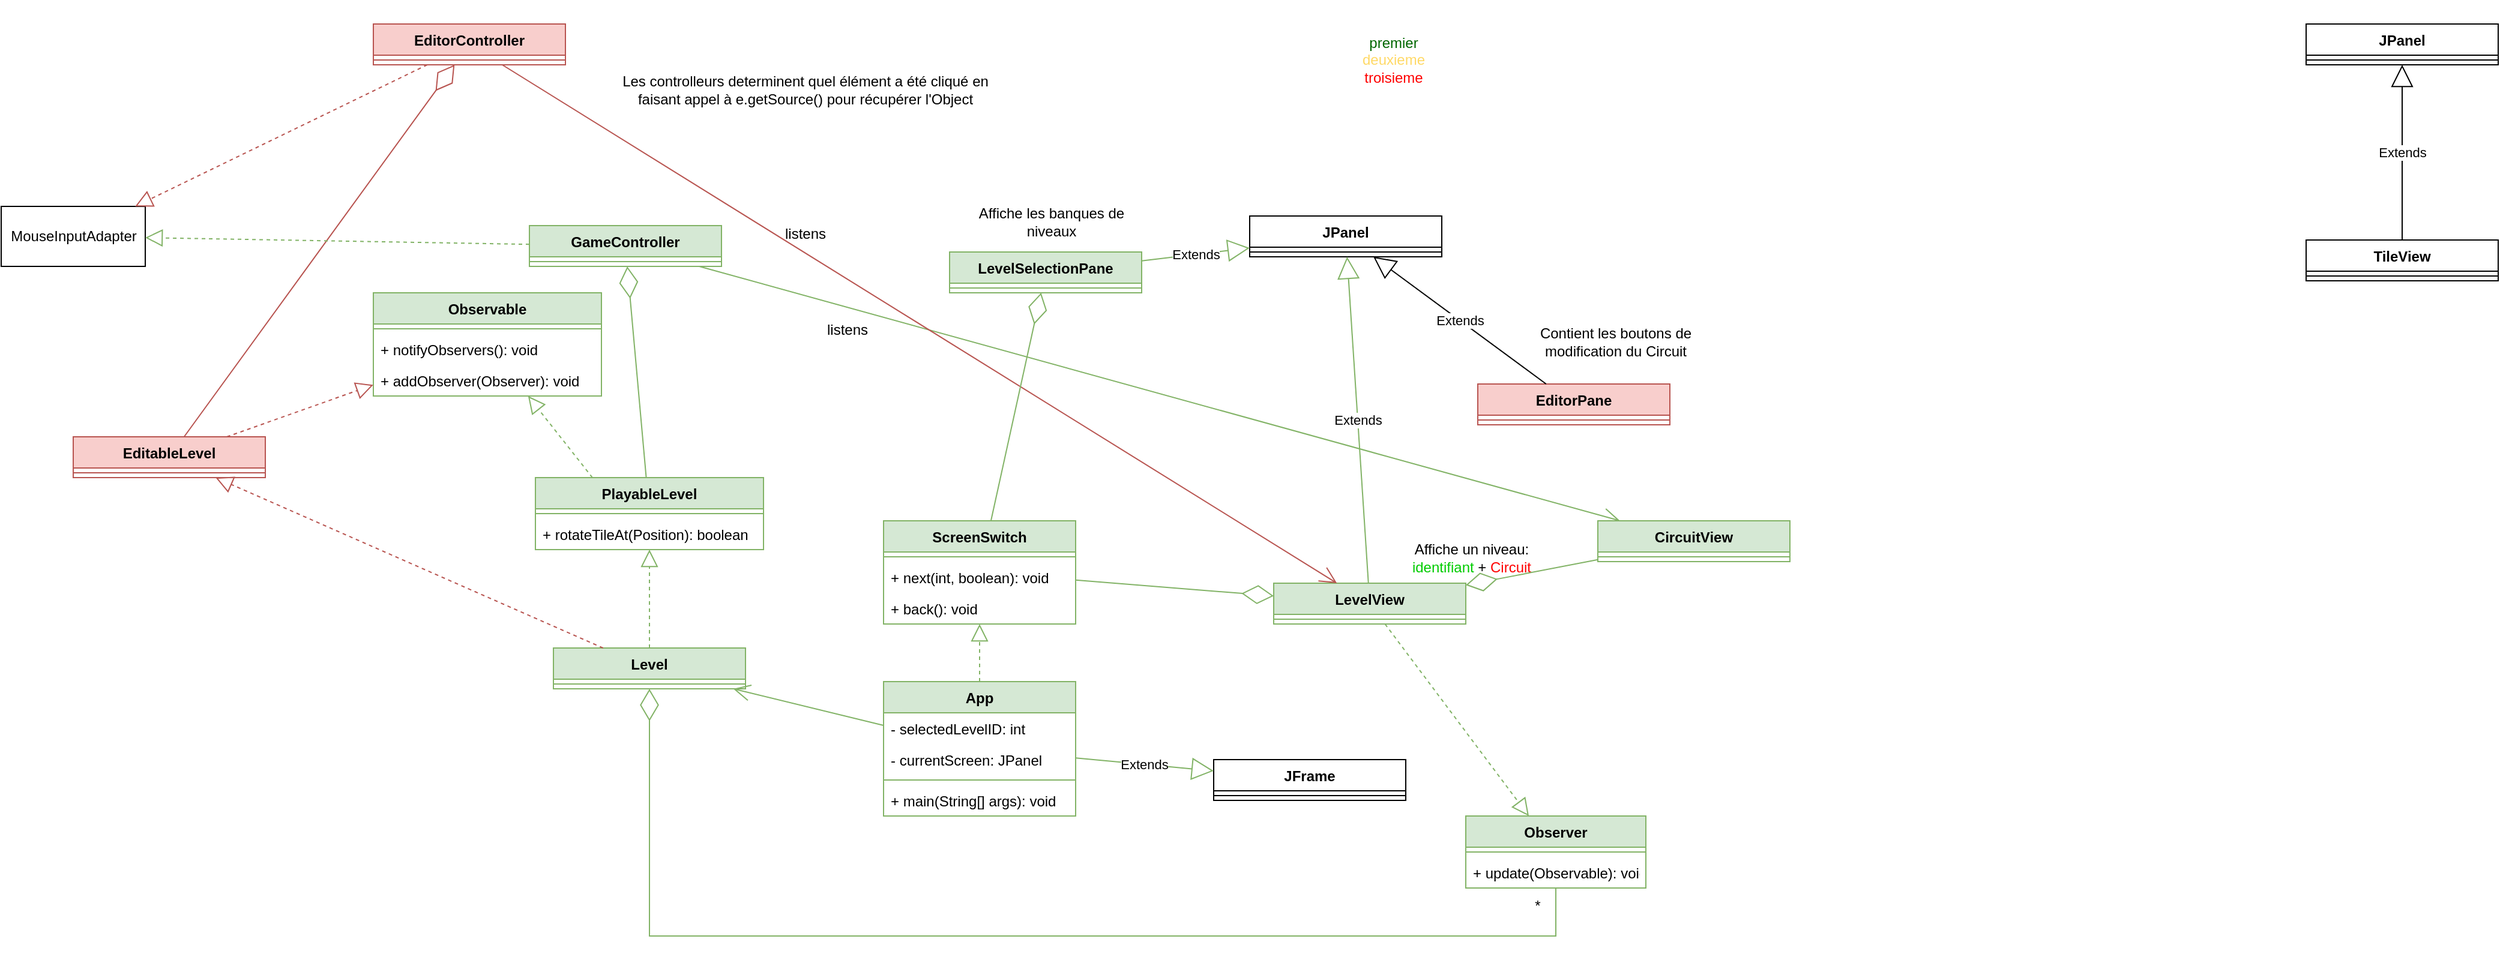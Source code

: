 <mxfile version="20.8.16" type="device"><diagram name="Page-1" id="JAQwBNDd1pd9UIyZkIjr"><mxGraphModel dx="2603" dy="775" grid="1" gridSize="10" guides="1" tooltips="1" connect="1" arrows="1" fold="1" page="1" pageScale="1" pageWidth="1169" pageHeight="827" math="0" shadow="0"><root><mxCell id="0"/><mxCell id="1" parent="0"/><mxCell id="zjuk3pwPPc6t9pfqDr6k-1" value="App" style="swimlane;fontStyle=1;align=center;verticalAlign=top;childLayout=stackLayout;horizontal=1;startSize=26;horizontalStack=0;resizeParent=1;resizeParentMax=0;resizeLast=0;collapsible=1;marginBottom=0;fillColor=#d5e8d4;strokeColor=#82b366;" parent="1" vertex="1"><mxGeometry x="505" y="588" width="160" height="112" as="geometry"/></mxCell><mxCell id="zjuk3pwPPc6t9pfqDr6k-13" value="- selectedLevelID: int" style="text;strokeColor=none;fillColor=none;align=left;verticalAlign=top;spacingLeft=4;spacingRight=4;overflow=hidden;rotatable=0;points=[[0,0.5],[1,0.5]];portConstraint=eastwest;" parent="zjuk3pwPPc6t9pfqDr6k-1" vertex="1"><mxGeometry y="26" width="160" height="26" as="geometry"/></mxCell><mxCell id="e_LmsacBph85bm4GVNYZ-1" value="- currentScreen: JPanel" style="text;strokeColor=none;fillColor=none;align=left;verticalAlign=top;spacingLeft=4;spacingRight=4;overflow=hidden;rotatable=0;points=[[0,0.5],[1,0.5]];portConstraint=eastwest;" parent="zjuk3pwPPc6t9pfqDr6k-1" vertex="1"><mxGeometry y="52" width="160" height="26" as="geometry"/></mxCell><mxCell id="zjuk3pwPPc6t9pfqDr6k-3" value="" style="line;strokeWidth=1;fillColor=none;align=left;verticalAlign=middle;spacingTop=-1;spacingLeft=3;spacingRight=3;rotatable=0;labelPosition=right;points=[];portConstraint=eastwest;strokeColor=inherit;" parent="zjuk3pwPPc6t9pfqDr6k-1" vertex="1"><mxGeometry y="78" width="160" height="8" as="geometry"/></mxCell><mxCell id="zjuk3pwPPc6t9pfqDr6k-109" value="+ main(String[] args): void" style="text;strokeColor=none;fillColor=none;align=left;verticalAlign=top;spacingLeft=4;spacingRight=4;overflow=hidden;rotatable=0;points=[[0,0.5],[1,0.5]];portConstraint=eastwest;" parent="zjuk3pwPPc6t9pfqDr6k-1" vertex="1"><mxGeometry y="86" width="160" height="26" as="geometry"/></mxCell><mxCell id="zjuk3pwPPc6t9pfqDr6k-5" value="Level" style="swimlane;fontStyle=1;align=center;verticalAlign=top;childLayout=stackLayout;horizontal=1;startSize=26;horizontalStack=0;resizeParent=1;resizeParentMax=0;resizeLast=0;collapsible=1;marginBottom=0;fillColor=#d5e8d4;strokeColor=#82b366;" parent="1" vertex="1"><mxGeometry x="230" y="560" width="160" height="34" as="geometry"/></mxCell><mxCell id="zjuk3pwPPc6t9pfqDr6k-6" value="" style="line;strokeWidth=1;fillColor=none;align=left;verticalAlign=middle;spacingTop=-1;spacingLeft=3;spacingRight=3;rotatable=0;labelPosition=right;points=[];portConstraint=eastwest;strokeColor=inherit;" parent="zjuk3pwPPc6t9pfqDr6k-5" vertex="1"><mxGeometry y="26" width="160" height="8" as="geometry"/></mxCell><mxCell id="zjuk3pwPPc6t9pfqDr6k-14" value="EditorController" style="swimlane;fontStyle=1;align=center;verticalAlign=top;childLayout=stackLayout;horizontal=1;startSize=26;horizontalStack=0;resizeParent=1;resizeParentMax=0;resizeLast=0;collapsible=1;marginBottom=0;fillColor=#f8cecc;strokeColor=#b85450;" parent="1" vertex="1"><mxGeometry x="80" y="40" width="160" height="34" as="geometry"/></mxCell><mxCell id="zjuk3pwPPc6t9pfqDr6k-16" value="" style="line;strokeWidth=1;fillColor=none;align=left;verticalAlign=middle;spacingTop=-1;spacingLeft=3;spacingRight=3;rotatable=0;labelPosition=right;points=[];portConstraint=eastwest;strokeColor=inherit;" parent="zjuk3pwPPc6t9pfqDr6k-14" vertex="1"><mxGeometry y="26" width="160" height="8" as="geometry"/></mxCell><mxCell id="zjuk3pwPPc6t9pfqDr6k-18" value="" style="endArrow=diamondThin;endFill=0;endSize=24;html=1;rounded=0;fillColor=#f8cecc;strokeColor=#b85450;" parent="1" source="zjuk3pwPPc6t9pfqDr6k-67" target="zjuk3pwPPc6t9pfqDr6k-14" edge="1"><mxGeometry width="160" relative="1" as="geometry"><mxPoint x="130" y="509.918" as="sourcePoint"/><mxPoint x="240" y="515.755" as="targetPoint"/></mxGeometry></mxCell><mxCell id="zjuk3pwPPc6t9pfqDr6k-19" value="GameController" style="swimlane;fontStyle=1;align=center;verticalAlign=top;childLayout=stackLayout;horizontal=1;startSize=26;horizontalStack=0;resizeParent=1;resizeParentMax=0;resizeLast=0;collapsible=1;marginBottom=0;fillColor=#d5e8d4;strokeColor=#82b366;" parent="1" vertex="1"><mxGeometry x="210" y="208" width="160" height="34" as="geometry"/></mxCell><mxCell id="zjuk3pwPPc6t9pfqDr6k-21" value="" style="line;strokeWidth=1;fillColor=none;align=left;verticalAlign=middle;spacingTop=-1;spacingLeft=3;spacingRight=3;rotatable=0;labelPosition=right;points=[];portConstraint=eastwest;strokeColor=inherit;" parent="zjuk3pwPPc6t9pfqDr6k-19" vertex="1"><mxGeometry y="26" width="160" height="8" as="geometry"/></mxCell><mxCell id="zjuk3pwPPc6t9pfqDr6k-23" value="" style="endArrow=diamondThin;endFill=0;endSize=24;html=1;rounded=0;fillColor=#d5e8d4;strokeColor=#82b366;" parent="1" source="zjuk3pwPPc6t9pfqDr6k-69" target="zjuk3pwPPc6t9pfqDr6k-19" edge="1"><mxGeometry width="160" relative="1" as="geometry"><mxPoint x="310.49" y="490" as="sourcePoint"/><mxPoint x="223.631" y="216" as="targetPoint"/></mxGeometry></mxCell><mxCell id="zjuk3pwPPc6t9pfqDr6k-24" value="MouseInputAdapter" style="html=1;" parent="1" vertex="1"><mxGeometry x="-230" y="192" width="120" height="50" as="geometry"/></mxCell><mxCell id="zjuk3pwPPc6t9pfqDr6k-25" value="" style="endArrow=block;dashed=1;endFill=0;endSize=12;html=1;rounded=0;fillColor=#f8cecc;strokeColor=#b85450;" parent="1" source="zjuk3pwPPc6t9pfqDr6k-14" target="zjuk3pwPPc6t9pfqDr6k-24" edge="1"><mxGeometry width="160" relative="1" as="geometry"><mxPoint x="520" y="240" as="sourcePoint"/><mxPoint x="680" y="240" as="targetPoint"/></mxGeometry></mxCell><mxCell id="zjuk3pwPPc6t9pfqDr6k-26" value="" style="endArrow=block;dashed=1;endFill=0;endSize=12;html=1;rounded=0;fillColor=#d5e8d4;strokeColor=#82b366;" parent="1" source="zjuk3pwPPc6t9pfqDr6k-19" target="zjuk3pwPPc6t9pfqDr6k-24" edge="1"><mxGeometry width="160" relative="1" as="geometry"><mxPoint x="240.904" y="50" as="sourcePoint"/><mxPoint x="438.777" y="-70" as="targetPoint"/></mxGeometry></mxCell><mxCell id="zjuk3pwPPc6t9pfqDr6k-31" value="Observable" style="swimlane;fontStyle=1;align=center;verticalAlign=top;childLayout=stackLayout;horizontal=1;startSize=26;horizontalStack=0;resizeParent=1;resizeParentMax=0;resizeLast=0;collapsible=1;marginBottom=0;fillColor=#d5e8d4;strokeColor=#82b366;" parent="1" vertex="1"><mxGeometry x="80" y="264" width="190" height="86" as="geometry"/></mxCell><mxCell id="zjuk3pwPPc6t9pfqDr6k-33" value="" style="line;strokeWidth=1;fillColor=none;align=left;verticalAlign=middle;spacingTop=-1;spacingLeft=3;spacingRight=3;rotatable=0;labelPosition=right;points=[];portConstraint=eastwest;strokeColor=inherit;" parent="zjuk3pwPPc6t9pfqDr6k-31" vertex="1"><mxGeometry y="26" width="190" height="8" as="geometry"/></mxCell><mxCell id="zjuk3pwPPc6t9pfqDr6k-35" value="+ notifyObservers(): void" style="text;strokeColor=none;fillColor=none;align=left;verticalAlign=top;spacingLeft=4;spacingRight=4;overflow=hidden;rotatable=0;points=[[0,0.5],[1,0.5]];portConstraint=eastwest;" parent="zjuk3pwPPc6t9pfqDr6k-31" vertex="1"><mxGeometry y="34" width="190" height="26" as="geometry"/></mxCell><mxCell id="zjuk3pwPPc6t9pfqDr6k-34" value="+ addObserver(Observer): void" style="text;strokeColor=none;fillColor=none;align=left;verticalAlign=top;spacingLeft=4;spacingRight=4;overflow=hidden;rotatable=0;points=[[0,0.5],[1,0.5]];portConstraint=eastwest;" parent="zjuk3pwPPc6t9pfqDr6k-31" vertex="1"><mxGeometry y="60" width="190" height="26" as="geometry"/></mxCell><mxCell id="zjuk3pwPPc6t9pfqDr6k-36" value="" style="endArrow=block;dashed=1;endFill=0;endSize=12;html=1;rounded=0;fillColor=#d5e8d4;strokeColor=#82b366;exitX=0.25;exitY=0;exitDx=0;exitDy=0;" parent="1" source="zjuk3pwPPc6t9pfqDr6k-69" target="zjuk3pwPPc6t9pfqDr6k-31" edge="1"><mxGeometry width="160" relative="1" as="geometry"><mxPoint x="347.391" y="210" as="sourcePoint"/><mxPoint x="469.13" y="-70" as="targetPoint"/></mxGeometry></mxCell><mxCell id="zjuk3pwPPc6t9pfqDr6k-39" value="Observer" style="swimlane;fontStyle=1;align=center;verticalAlign=top;childLayout=stackLayout;horizontal=1;startSize=26;horizontalStack=0;resizeParent=1;resizeParentMax=0;resizeLast=0;collapsible=1;marginBottom=0;fillColor=#d5e8d4;strokeColor=#82b366;" parent="1" vertex="1"><mxGeometry x="990" y="700" width="150" height="60" as="geometry"/></mxCell><mxCell id="zjuk3pwPPc6t9pfqDr6k-40" value="" style="line;strokeWidth=1;fillColor=none;align=left;verticalAlign=middle;spacingTop=-1;spacingLeft=3;spacingRight=3;rotatable=0;labelPosition=right;points=[];portConstraint=eastwest;strokeColor=inherit;" parent="zjuk3pwPPc6t9pfqDr6k-39" vertex="1"><mxGeometry y="26" width="150" height="8" as="geometry"/></mxCell><mxCell id="zjuk3pwPPc6t9pfqDr6k-42" value="+ update(Observable): void" style="text;strokeColor=none;fillColor=none;align=left;verticalAlign=top;spacingLeft=4;spacingRight=4;overflow=hidden;rotatable=0;points=[[0,0.5],[1,0.5]];portConstraint=eastwest;" parent="zjuk3pwPPc6t9pfqDr6k-39" vertex="1"><mxGeometry y="34" width="150" height="26" as="geometry"/></mxCell><mxCell id="zjuk3pwPPc6t9pfqDr6k-45" value="EditorPane" style="swimlane;fontStyle=1;align=center;verticalAlign=top;childLayout=stackLayout;horizontal=1;startSize=26;horizontalStack=0;resizeParent=1;resizeParentMax=0;resizeLast=0;collapsible=1;marginBottom=0;fillColor=#f8cecc;strokeColor=#b85450;" parent="1" vertex="1"><mxGeometry x="1000" y="340" width="160" height="34" as="geometry"/></mxCell><mxCell id="zjuk3pwPPc6t9pfqDr6k-46" value="" style="line;strokeWidth=1;fillColor=none;align=left;verticalAlign=middle;spacingTop=-1;spacingLeft=3;spacingRight=3;rotatable=0;labelPosition=right;points=[];portConstraint=eastwest;strokeColor=inherit;" parent="zjuk3pwPPc6t9pfqDr6k-45" vertex="1"><mxGeometry y="26" width="160" height="8" as="geometry"/></mxCell><mxCell id="zjuk3pwPPc6t9pfqDr6k-61" value="*" style="text;html=1;strokeColor=none;fillColor=none;align=center;verticalAlign=middle;whiteSpace=wrap;rounded=0;" parent="1" vertex="1"><mxGeometry x="1020" y="760" width="60" height="30" as="geometry"/></mxCell><mxCell id="zjuk3pwPPc6t9pfqDr6k-67" value="EditableLevel" style="swimlane;fontStyle=1;align=center;verticalAlign=top;childLayout=stackLayout;horizontal=1;startSize=26;horizontalStack=0;resizeParent=1;resizeParentMax=0;resizeLast=0;collapsible=1;marginBottom=0;fillColor=#f8cecc;strokeColor=#b85450;" parent="1" vertex="1"><mxGeometry x="-170" y="384" width="160" height="34" as="geometry"/></mxCell><mxCell id="zjuk3pwPPc6t9pfqDr6k-68" value="" style="line;strokeWidth=1;fillColor=none;align=left;verticalAlign=middle;spacingTop=-1;spacingLeft=3;spacingRight=3;rotatable=0;labelPosition=right;points=[];portConstraint=eastwest;strokeColor=inherit;" parent="zjuk3pwPPc6t9pfqDr6k-67" vertex="1"><mxGeometry y="26" width="160" height="8" as="geometry"/></mxCell><mxCell id="zjuk3pwPPc6t9pfqDr6k-69" value="PlayableLevel" style="swimlane;fontStyle=1;align=center;verticalAlign=top;childLayout=stackLayout;horizontal=1;startSize=26;horizontalStack=0;resizeParent=1;resizeParentMax=0;resizeLast=0;collapsible=1;marginBottom=0;fillColor=#d5e8d4;strokeColor=#82b366;" parent="1" vertex="1"><mxGeometry x="215" y="418" width="190" height="60" as="geometry"/></mxCell><mxCell id="zjuk3pwPPc6t9pfqDr6k-70" value="" style="line;strokeWidth=1;fillColor=none;align=left;verticalAlign=middle;spacingTop=-1;spacingLeft=3;spacingRight=3;rotatable=0;labelPosition=right;points=[];portConstraint=eastwest;strokeColor=inherit;" parent="zjuk3pwPPc6t9pfqDr6k-69" vertex="1"><mxGeometry y="26" width="190" height="8" as="geometry"/></mxCell><mxCell id="DojNy0vPvzfXY8zGpYMq-1" value="+ rotateTileAt(Position): boolean" style="text;strokeColor=none;fillColor=none;align=left;verticalAlign=top;spacingLeft=4;spacingRight=4;overflow=hidden;rotatable=0;points=[[0,0.5],[1,0.5]];portConstraint=eastwest;" parent="zjuk3pwPPc6t9pfqDr6k-69" vertex="1"><mxGeometry y="34" width="190" height="26" as="geometry"/></mxCell><mxCell id="zjuk3pwPPc6t9pfqDr6k-71" value="" style="endArrow=block;dashed=1;endFill=0;endSize=12;html=1;rounded=0;fillColor=#d5e8d4;strokeColor=#82b366;" parent="1" source="zjuk3pwPPc6t9pfqDr6k-5" target="zjuk3pwPPc6t9pfqDr6k-69" edge="1"><mxGeometry width="160" relative="1" as="geometry"><mxPoint x="407.467" y="360" as="sourcePoint"/><mxPoint x="-100" y="241.062" as="targetPoint"/></mxGeometry></mxCell><mxCell id="zjuk3pwPPc6t9pfqDr6k-72" value="" style="endArrow=block;dashed=1;endFill=0;endSize=12;html=1;rounded=0;fillColor=#f8cecc;strokeColor=#b85450;" parent="1" source="zjuk3pwPPc6t9pfqDr6k-5" target="zjuk3pwPPc6t9pfqDr6k-67" edge="1"><mxGeometry width="160" relative="1" as="geometry"><mxPoint x="291.132" y="490" as="sourcePoint"/><mxPoint x="168.868" y="418" as="targetPoint"/></mxGeometry></mxCell><mxCell id="zjuk3pwPPc6t9pfqDr6k-73" value="LevelView" style="swimlane;fontStyle=1;align=center;verticalAlign=top;childLayout=stackLayout;horizontal=1;startSize=26;horizontalStack=0;resizeParent=1;resizeParentMax=0;resizeLast=0;collapsible=1;marginBottom=0;fillColor=#d5e8d4;strokeColor=#82b366;" parent="1" vertex="1"><mxGeometry x="830" y="506" width="160" height="34" as="geometry"/></mxCell><mxCell id="zjuk3pwPPc6t9pfqDr6k-74" value="" style="line;strokeWidth=1;fillColor=none;align=left;verticalAlign=middle;spacingTop=-1;spacingLeft=3;spacingRight=3;rotatable=0;labelPosition=right;points=[];portConstraint=eastwest;strokeColor=inherit;" parent="zjuk3pwPPc6t9pfqDr6k-73" vertex="1"><mxGeometry y="26" width="160" height="8" as="geometry"/></mxCell><mxCell id="zjuk3pwPPc6t9pfqDr6k-75" value="" style="endArrow=block;dashed=1;endFill=0;endSize=12;html=1;rounded=0;fillColor=#d5e8d4;strokeColor=#82b366;" parent="1" source="zjuk3pwPPc6t9pfqDr6k-73" target="zjuk3pwPPc6t9pfqDr6k-39" edge="1"><mxGeometry width="160" relative="1" as="geometry"><mxPoint x="320" y="524" as="sourcePoint"/><mxPoint x="320" y="690" as="targetPoint"/></mxGeometry></mxCell><mxCell id="zjuk3pwPPc6t9pfqDr6k-76" value="JPanel" style="swimlane;fontStyle=1;align=center;verticalAlign=top;childLayout=stackLayout;horizontal=1;startSize=26;horizontalStack=0;resizeParent=1;resizeParentMax=0;resizeLast=0;collapsible=1;marginBottom=0;" parent="1" vertex="1"><mxGeometry x="810" y="200" width="160" height="34" as="geometry"/></mxCell><mxCell id="zjuk3pwPPc6t9pfqDr6k-77" value="" style="line;strokeWidth=1;fillColor=none;align=left;verticalAlign=middle;spacingTop=-1;spacingLeft=3;spacingRight=3;rotatable=0;labelPosition=right;points=[];portConstraint=eastwest;strokeColor=inherit;" parent="zjuk3pwPPc6t9pfqDr6k-76" vertex="1"><mxGeometry y="26" width="160" height="8" as="geometry"/></mxCell><mxCell id="zjuk3pwPPc6t9pfqDr6k-78" value="Extends" style="endArrow=block;endSize=16;endFill=0;html=1;rounded=0;fillColor=#d5e8d4;strokeColor=#82b366;" parent="1" source="zjuk3pwPPc6t9pfqDr6k-73" target="zjuk3pwPPc6t9pfqDr6k-76" edge="1"><mxGeometry width="160" relative="1" as="geometry"><mxPoint x="600" y="470" as="sourcePoint"/><mxPoint x="760" y="470" as="targetPoint"/></mxGeometry></mxCell><mxCell id="zjuk3pwPPc6t9pfqDr6k-80" value="Extends" style="endArrow=block;endSize=16;endFill=0;html=1;rounded=0;" parent="1" source="zjuk3pwPPc6t9pfqDr6k-45" target="zjuk3pwPPc6t9pfqDr6k-76" edge="1"><mxGeometry width="160" relative="1" as="geometry"><mxPoint x="1010.383" y="440" as="sourcePoint"/><mxPoint x="905.163" y="254" as="targetPoint"/></mxGeometry></mxCell><mxCell id="zjuk3pwPPc6t9pfqDr6k-82" value="" style="endArrow=open;endFill=1;endSize=12;html=1;rounded=0;fillColor=#d5e8d4;strokeColor=#82b366;" parent="1" source="zjuk3pwPPc6t9pfqDr6k-19" target="thjidDTCU1YcQ5Z4ugMW-1" edge="1"><mxGeometry width="160" relative="1" as="geometry"><mxPoint x="541.979" y="394" as="sourcePoint"/><mxPoint x="768.021" y="456" as="targetPoint"/></mxGeometry></mxCell><mxCell id="zjuk3pwPPc6t9pfqDr6k-83" value="" style="endArrow=open;endFill=1;endSize=12;html=1;rounded=0;fillColor=#f8cecc;strokeColor=#b85450;" parent="1" source="zjuk3pwPPc6t9pfqDr6k-14" target="zjuk3pwPPc6t9pfqDr6k-73" edge="1"><mxGeometry width="160" relative="1" as="geometry"><mxPoint x="373.862" y="244" as="sourcePoint"/><mxPoint x="796.138" y="456" as="targetPoint"/></mxGeometry></mxCell><mxCell id="zjuk3pwPPc6t9pfqDr6k-85" value="listens" style="text;html=1;strokeColor=none;fillColor=none;align=center;verticalAlign=middle;whiteSpace=wrap;rounded=0;" parent="1" vertex="1"><mxGeometry x="445" y="280" width="60" height="30" as="geometry"/></mxCell><mxCell id="zjuk3pwPPc6t9pfqDr6k-86" value="listens" style="text;html=1;strokeColor=none;fillColor=none;align=center;verticalAlign=middle;whiteSpace=wrap;rounded=0;" parent="1" vertex="1"><mxGeometry x="410" y="200" width="60" height="30" as="geometry"/></mxCell><mxCell id="zjuk3pwPPc6t9pfqDr6k-87" value="ScreenSwitch" style="swimlane;fontStyle=1;align=center;verticalAlign=top;childLayout=stackLayout;horizontal=1;startSize=26;horizontalStack=0;resizeParent=1;resizeParentMax=0;resizeLast=0;collapsible=1;marginBottom=0;fillColor=#d5e8d4;strokeColor=#82b366;" parent="1" vertex="1"><mxGeometry x="505" y="454" width="160" height="86" as="geometry"/></mxCell><mxCell id="zjuk3pwPPc6t9pfqDr6k-89" value="" style="line;strokeWidth=1;fillColor=none;align=left;verticalAlign=middle;spacingTop=-1;spacingLeft=3;spacingRight=3;rotatable=0;labelPosition=right;points=[];portConstraint=eastwest;strokeColor=inherit;" parent="zjuk3pwPPc6t9pfqDr6k-87" vertex="1"><mxGeometry y="26" width="160" height="8" as="geometry"/></mxCell><mxCell id="zjuk3pwPPc6t9pfqDr6k-91" value="+ next(int, boolean): void" style="text;strokeColor=none;fillColor=none;align=left;verticalAlign=top;spacingLeft=4;spacingRight=4;overflow=hidden;rotatable=0;points=[[0,0.5],[1,0.5]];portConstraint=eastwest;" parent="zjuk3pwPPc6t9pfqDr6k-87" vertex="1"><mxGeometry y="34" width="160" height="26" as="geometry"/></mxCell><mxCell id="zjuk3pwPPc6t9pfqDr6k-94" value="+ back(): void" style="text;strokeColor=none;fillColor=none;align=left;verticalAlign=top;spacingLeft=4;spacingRight=4;overflow=hidden;rotatable=0;points=[[0,0.5],[1,0.5]];portConstraint=eastwest;" parent="zjuk3pwPPc6t9pfqDr6k-87" vertex="1"><mxGeometry y="60" width="160" height="26" as="geometry"/></mxCell><mxCell id="zjuk3pwPPc6t9pfqDr6k-95" value="" style="endArrow=block;dashed=1;endFill=0;endSize=12;html=1;rounded=0;fillColor=#d5e8d4;strokeColor=#82b366;" parent="1" source="zjuk3pwPPc6t9pfqDr6k-1" target="zjuk3pwPPc6t9pfqDr6k-87" edge="1"><mxGeometry width="160" relative="1" as="geometry"><mxPoint x="320" y="524" as="sourcePoint"/><mxPoint x="320" y="697" as="targetPoint"/></mxGeometry></mxCell><mxCell id="zjuk3pwPPc6t9pfqDr6k-96" value="JFrame" style="swimlane;fontStyle=1;align=center;verticalAlign=top;childLayout=stackLayout;horizontal=1;startSize=26;horizontalStack=0;resizeParent=1;resizeParentMax=0;resizeLast=0;collapsible=1;marginBottom=0;" parent="1" vertex="1"><mxGeometry x="780" y="653" width="160" height="34" as="geometry"/></mxCell><mxCell id="zjuk3pwPPc6t9pfqDr6k-97" value="" style="line;strokeWidth=1;fillColor=none;align=left;verticalAlign=middle;spacingTop=-1;spacingLeft=3;spacingRight=3;rotatable=0;labelPosition=right;points=[];portConstraint=eastwest;strokeColor=inherit;" parent="zjuk3pwPPc6t9pfqDr6k-96" vertex="1"><mxGeometry y="26" width="160" height="8" as="geometry"/></mxCell><mxCell id="zjuk3pwPPc6t9pfqDr6k-98" value="Extends" style="endArrow=block;endSize=16;endFill=0;html=1;rounded=0;fillColor=#d5e8d4;strokeColor=#82b366;" parent="1" source="zjuk3pwPPc6t9pfqDr6k-1" target="zjuk3pwPPc6t9pfqDr6k-96" edge="1"><mxGeometry x="-0.001" width="160" relative="1" as="geometry"><mxPoint x="834.837" y="456" as="sourcePoint"/><mxPoint x="895.163" y="244" as="targetPoint"/><mxPoint as="offset"/></mxGeometry></mxCell><mxCell id="zjuk3pwPPc6t9pfqDr6k-99" value="" style="endArrow=diamondThin;endFill=0;endSize=24;html=1;rounded=0;fillColor=#d5e8d4;strokeColor=#82b366;" parent="1" source="zjuk3pwPPc6t9pfqDr6k-87" target="zjuk3pwPPc6t9pfqDr6k-73" edge="1"><mxGeometry width="160" relative="1" as="geometry"><mxPoint x="165.361" y="384" as="sourcePoint"/><mxPoint x="284.639" y="252" as="targetPoint"/></mxGeometry></mxCell><mxCell id="zjuk3pwPPc6t9pfqDr6k-101" value="LevelSelectionPane" style="swimlane;fontStyle=1;align=center;verticalAlign=top;childLayout=stackLayout;horizontal=1;startSize=26;horizontalStack=0;resizeParent=1;resizeParentMax=0;resizeLast=0;collapsible=1;marginBottom=0;fillColor=#d5e8d4;strokeColor=#82b366;" parent="1" vertex="1"><mxGeometry x="560" y="230" width="160" height="34" as="geometry"/></mxCell><mxCell id="zjuk3pwPPc6t9pfqDr6k-102" value="" style="line;strokeWidth=1;fillColor=none;align=left;verticalAlign=middle;spacingTop=-1;spacingLeft=3;spacingRight=3;rotatable=0;labelPosition=right;points=[];portConstraint=eastwest;strokeColor=inherit;" parent="zjuk3pwPPc6t9pfqDr6k-101" vertex="1"><mxGeometry y="26" width="160" height="8" as="geometry"/></mxCell><mxCell id="zjuk3pwPPc6t9pfqDr6k-103" value="Extends" style="endArrow=block;endSize=16;endFill=0;html=1;rounded=0;fillColor=#d5e8d4;strokeColor=#82b366;" parent="1" source="zjuk3pwPPc6t9pfqDr6k-101" target="zjuk3pwPPc6t9pfqDr6k-76" edge="1"><mxGeometry width="160" relative="1" as="geometry"><mxPoint x="918.889" y="516" as="sourcePoint"/><mxPoint x="901.111" y="244" as="targetPoint"/></mxGeometry></mxCell><mxCell id="zjuk3pwPPc6t9pfqDr6k-104" value="" style="endArrow=diamondThin;endFill=0;endSize=24;html=1;rounded=0;fillColor=#d5e8d4;strokeColor=#82b366;" parent="1" source="zjuk3pwPPc6t9pfqDr6k-87" target="zjuk3pwPPc6t9pfqDr6k-101" edge="1"><mxGeometry width="160" relative="1" as="geometry"><mxPoint x="675" y="533" as="sourcePoint"/><mxPoint x="840" y="533" as="targetPoint"/></mxGeometry></mxCell><mxCell id="zjuk3pwPPc6t9pfqDr6k-106" value="Affiche les banques de niveaux" style="text;html=1;strokeColor=none;fillColor=none;align=center;verticalAlign=middle;whiteSpace=wrap;rounded=0;" parent="1" vertex="1"><mxGeometry x="570" y="190" width="150" height="30" as="geometry"/></mxCell><mxCell id="zjuk3pwPPc6t9pfqDr6k-107" value="Contient les boutons de modification du Circuit" style="text;html=1;strokeColor=none;fillColor=none;align=center;verticalAlign=middle;whiteSpace=wrap;rounded=0;" parent="1" vertex="1"><mxGeometry x="1040" y="290" width="150" height="30" as="geometry"/></mxCell><mxCell id="zjuk3pwPPc6t9pfqDr6k-108" value="Affiche un niveau: &lt;font color=&quot;#00cc00&quot;&gt;identifiant&lt;/font&gt; + &lt;font color=&quot;#ff0000&quot;&gt;Circuit&lt;/font&gt;" style="text;html=1;strokeColor=none;fillColor=none;align=center;verticalAlign=middle;whiteSpace=wrap;rounded=0;" parent="1" vertex="1"><mxGeometry x="920" y="470" width="150" height="30" as="geometry"/></mxCell><mxCell id="IqnkS7GCO8o0--Hd9WJN-2" value="" style="endArrow=open;endFill=1;endSize=12;html=1;rounded=0;fillColor=#d5e8d4;strokeColor=#82b366;" parent="1" source="zjuk3pwPPc6t9pfqDr6k-1" target="zjuk3pwPPc6t9pfqDr6k-5" edge="1"><mxGeometry width="160" relative="1" as="geometry"><mxPoint x="335.369" y="252" as="sourcePoint"/><mxPoint x="884.631" y="516" as="targetPoint"/></mxGeometry></mxCell><mxCell id="IqnkS7GCO8o0--Hd9WJN-3" value="Les controlleurs determinent quel élément a été cliqué en faisant appel à e.getSource() pour récupérer l'Object" style="text;html=1;strokeColor=none;fillColor=none;align=center;verticalAlign=middle;whiteSpace=wrap;rounded=0;" parent="1" vertex="1"><mxGeometry x="280" y="80" width="320" height="30" as="geometry"/></mxCell><mxCell id="IqnkS7GCO8o0--Hd9WJN-12" value="TileView" style="swimlane;fontStyle=1;align=center;verticalAlign=top;childLayout=stackLayout;horizontal=1;startSize=26;horizontalStack=0;resizeParent=1;resizeParentMax=0;resizeLast=0;collapsible=1;marginBottom=0;" parent="1" vertex="1"><mxGeometry x="1690" y="220" width="160" height="34" as="geometry"/></mxCell><mxCell id="IqnkS7GCO8o0--Hd9WJN-13" value="" style="line;strokeWidth=1;fillColor=none;align=left;verticalAlign=middle;spacingTop=-1;spacingLeft=3;spacingRight=3;rotatable=0;labelPosition=right;points=[];portConstraint=eastwest;strokeColor=inherit;" parent="IqnkS7GCO8o0--Hd9WJN-12" vertex="1"><mxGeometry y="26" width="160" height="8" as="geometry"/></mxCell><mxCell id="IqnkS7GCO8o0--Hd9WJN-14" value="JPanel" style="swimlane;fontStyle=1;align=center;verticalAlign=top;childLayout=stackLayout;horizontal=1;startSize=26;horizontalStack=0;resizeParent=1;resizeParentMax=0;resizeLast=0;collapsible=1;marginBottom=0;" parent="1" vertex="1"><mxGeometry x="1690" y="40" width="160" height="34" as="geometry"/></mxCell><mxCell id="IqnkS7GCO8o0--Hd9WJN-15" value="" style="line;strokeWidth=1;fillColor=none;align=left;verticalAlign=middle;spacingTop=-1;spacingLeft=3;spacingRight=3;rotatable=0;labelPosition=right;points=[];portConstraint=eastwest;strokeColor=inherit;" parent="IqnkS7GCO8o0--Hd9WJN-14" vertex="1"><mxGeometry y="26" width="160" height="8" as="geometry"/></mxCell><mxCell id="IqnkS7GCO8o0--Hd9WJN-16" value="Extends" style="endArrow=block;endSize=16;endFill=0;html=1;rounded=0;" parent="1" source="IqnkS7GCO8o0--Hd9WJN-12" target="IqnkS7GCO8o0--Hd9WJN-14" edge="1"><mxGeometry width="160" relative="1" as="geometry"><mxPoint x="1066.929" y="350" as="sourcePoint"/><mxPoint x="923.071" y="244" as="targetPoint"/></mxGeometry></mxCell><mxCell id="IqnkS7GCO8o0--Hd9WJN-17" value="&lt;font color=&quot;#006600&quot;&gt;premier&lt;/font&gt;&lt;br&gt;&lt;font color=&quot;#ffd966&quot;&gt;deuxieme&lt;/font&gt;&lt;br&gt;&lt;font color=&quot;#ff0000&quot;&gt;troisieme&lt;/font&gt;" style="text;html=1;strokeColor=none;fillColor=none;align=center;verticalAlign=middle;whiteSpace=wrap;rounded=0;" parent="1" vertex="1"><mxGeometry x="890" y="20" width="80" height="100" as="geometry"/></mxCell><mxCell id="J5h8cS-StG-2zeMaQ56i-1" value="" style="endArrow=diamondThin;endFill=0;endSize=24;html=1;rounded=0;fillColor=#d5e8d4;strokeColor=#82b366;" parent="1" source="zjuk3pwPPc6t9pfqDr6k-39" target="zjuk3pwPPc6t9pfqDr6k-5" edge="1"><mxGeometry width="160" relative="1" as="geometry"><mxPoint x="675" y="513.4" as="sourcePoint"/><mxPoint x="840" y="526.6" as="targetPoint"/><Array as="points"><mxPoint x="1065" y="800"/><mxPoint x="310" y="800"/></Array></mxGeometry></mxCell><mxCell id="J5h8cS-StG-2zeMaQ56i-2" value="" style="endArrow=block;dashed=1;endFill=0;endSize=12;html=1;rounded=0;fillColor=#f8cecc;strokeColor=#b85450;" parent="1" source="zjuk3pwPPc6t9pfqDr6k-67" target="zjuk3pwPPc6t9pfqDr6k-31" edge="1"><mxGeometry width="160" relative="1" as="geometry"><mxPoint x="272.5" y="428" as="sourcePoint"/><mxPoint x="202.711" y="376" as="targetPoint"/></mxGeometry></mxCell><mxCell id="thjidDTCU1YcQ5Z4ugMW-1" value="CircuitView" style="swimlane;fontStyle=1;align=center;verticalAlign=top;childLayout=stackLayout;horizontal=1;startSize=26;horizontalStack=0;resizeParent=1;resizeParentMax=0;resizeLast=0;collapsible=1;marginBottom=0;fillColor=#d5e8d4;strokeColor=#82b366;" vertex="1" parent="1"><mxGeometry x="1100" y="454" width="160" height="34" as="geometry"/></mxCell><mxCell id="thjidDTCU1YcQ5Z4ugMW-2" value="" style="line;strokeWidth=1;fillColor=none;align=left;verticalAlign=middle;spacingTop=-1;spacingLeft=3;spacingRight=3;rotatable=0;labelPosition=right;points=[];portConstraint=eastwest;strokeColor=inherit;" vertex="1" parent="thjidDTCU1YcQ5Z4ugMW-1"><mxGeometry y="26" width="160" height="8" as="geometry"/></mxCell><mxCell id="thjidDTCU1YcQ5Z4ugMW-3" value="" style="endArrow=diamondThin;endFill=0;endSize=24;html=1;rounded=0;fillColor=#d5e8d4;strokeColor=#82b366;" edge="1" parent="1" source="thjidDTCU1YcQ5Z4ugMW-1" target="zjuk3pwPPc6t9pfqDr6k-73"><mxGeometry width="160" relative="1" as="geometry"><mxPoint x="675" y="513.4" as="sourcePoint"/><mxPoint x="840" y="526.6" as="targetPoint"/></mxGeometry></mxCell></root></mxGraphModel></diagram></mxfile>